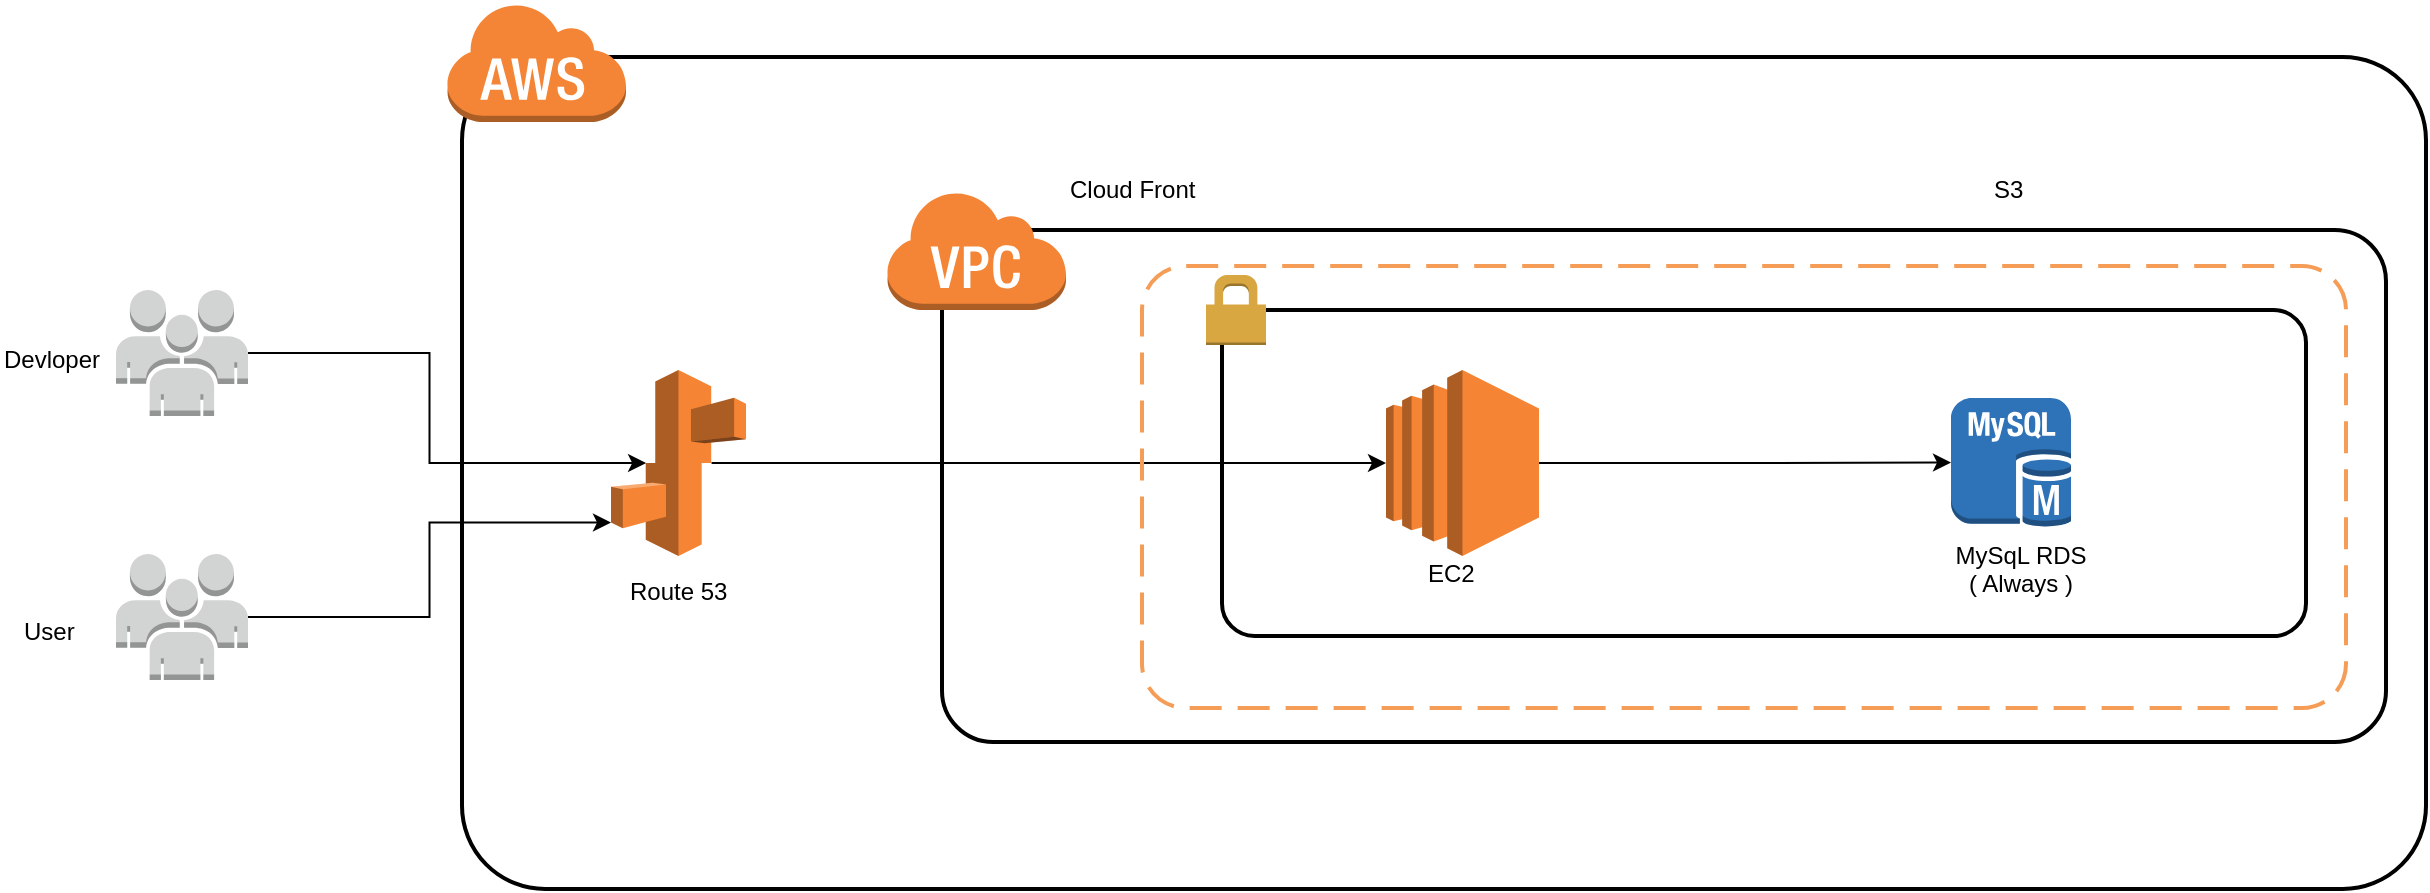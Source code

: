 <mxfile version="14.6.5" type="github">
  <diagram id="UxBxNhYOHXJTw2tBtEdH" name="Page-1">
    <mxGraphModel dx="1298" dy="841" grid="1" gridSize="10" guides="1" tooltips="1" connect="1" arrows="1" fold="1" page="1" pageScale="1" pageWidth="1300" pageHeight="850" math="0" shadow="0">
      <root>
        <mxCell id="0" />
        <mxCell id="1" parent="0" />
        <mxCell id="2" value="" style="rounded=1;arcSize=10;dashed=0;fillColor=none;gradientColor=none;strokeWidth=2;" parent="1" vertex="1">
          <mxGeometry x="241" y="127.5" width="982" height="416" as="geometry" />
        </mxCell>
        <mxCell id="3" value="" style="dashed=0;html=1;shape=mxgraph.aws3.cloud;fillColor=#F58536;gradientColor=none;dashed=0;" parent="1" vertex="1">
          <mxGeometry x="233" y="100" width="90" height="60" as="geometry" />
        </mxCell>
        <mxCell id="4" value="" style="rounded=1;arcSize=10;dashed=0;fillColor=none;gradientColor=none;strokeWidth=2;" parent="1" vertex="1">
          <mxGeometry x="481" y="214" width="722" height="256" as="geometry" />
        </mxCell>
        <mxCell id="5" value="" style="dashed=0;html=1;shape=mxgraph.aws3.virtual_private_cloud;fillColor=#F58536;gradientColor=none;dashed=0;" parent="1" vertex="1">
          <mxGeometry x="453" y="194" width="90" height="60" as="geometry" />
        </mxCell>
        <mxCell id="7" value="" style="outlineConnect=0;dashed=0;verticalLabelPosition=bottom;verticalAlign=top;align=center;html=1;shape=mxgraph.aws3.elastic_beanstalk;fillColor=#F58534;gradientColor=none;" parent="1" vertex="1">
          <mxGeometry x="315.5" y="284" width="67.5" height="93" as="geometry" />
        </mxCell>
        <mxCell id="8" style="edgeStyle=orthogonalEdgeStyle;rounded=0;orthogonalLoop=1;jettySize=auto;html=1;exitX=0.745;exitY=0.5;exitDx=0;exitDy=0;exitPerimeter=0;" parent="1" source="7" target="17" edge="1">
          <mxGeometry relative="1" as="geometry">
            <mxPoint x="566.857" y="330.143" as="sourcePoint" />
          </mxGeometry>
        </mxCell>
        <mxCell id="10" value="" style="rounded=1;arcSize=10;dashed=1;strokeColor=#F59D56;fillColor=none;gradientColor=none;dashPattern=8 4;strokeWidth=2;" parent="1" vertex="1">
          <mxGeometry x="581" y="232" width="602" height="221" as="geometry" />
        </mxCell>
        <mxCell id="11" value="" style="rounded=1;arcSize=10;dashed=0;fillColor=none;gradientColor=none;strokeWidth=2;" parent="1" vertex="1">
          <mxGeometry x="621" y="254" width="542" height="163" as="geometry" />
        </mxCell>
        <mxCell id="12" value="" style="dashed=0;html=1;shape=mxgraph.aws3.permissions;fillColor=#D9A741;gradientColor=none;dashed=0;" parent="1" vertex="1">
          <mxGeometry x="613" y="236.5" width="30" height="35" as="geometry" />
        </mxCell>
        <mxCell id="16" style="edgeStyle=orthogonalEdgeStyle;rounded=0;orthogonalLoop=1;jettySize=auto;html=1;entryX=0;entryY=0.5;entryDx=0;entryDy=0;entryPerimeter=0;" parent="1" source="17" target="18" edge="1">
          <mxGeometry relative="1" as="geometry" />
        </mxCell>
        <mxCell id="17" value="" style="outlineConnect=0;dashed=0;verticalLabelPosition=bottom;verticalAlign=top;align=center;html=1;shape=mxgraph.aws3.ec2;fillColor=#F58534;gradientColor=none;" parent="1" vertex="1">
          <mxGeometry x="703" y="284" width="76.5" height="93" as="geometry" />
        </mxCell>
        <mxCell id="18" value="" style="outlineConnect=0;dashed=0;verticalLabelPosition=bottom;verticalAlign=top;align=center;html=1;shape=mxgraph.aws3.mysql_db_instance;fillColor=#2E73B8;gradientColor=none;" parent="1" vertex="1">
          <mxGeometry x="985.5" y="298" width="60" height="64.5" as="geometry" />
        </mxCell>
        <mxCell id="19" style="edgeStyle=orthogonalEdgeStyle;rounded=0;orthogonalLoop=1;jettySize=auto;html=1;exitX=1;exitY=0.5;exitDx=0;exitDy=0;exitPerimeter=0;entryX=0.26;entryY=0.5;entryDx=0;entryDy=0;entryPerimeter=0;" parent="1" source="20" target="7" edge="1">
          <mxGeometry relative="1" as="geometry" />
        </mxCell>
        <mxCell id="20" value="" style="outlineConnect=0;dashed=0;verticalLabelPosition=bottom;verticalAlign=top;align=center;html=1;shape=mxgraph.aws3.users;fillColor=#D2D3D3;gradientColor=none;" parent="1" vertex="1">
          <mxGeometry x="68" y="244" width="66" height="63" as="geometry" />
        </mxCell>
        <mxCell id="21" style="edgeStyle=orthogonalEdgeStyle;rounded=0;orthogonalLoop=1;jettySize=auto;html=1;exitX=1;exitY=0.5;exitDx=0;exitDy=0;exitPerimeter=0;entryX=0;entryY=0.82;entryDx=0;entryDy=0;entryPerimeter=0;" parent="1" source="22" target="7" edge="1">
          <mxGeometry relative="1" as="geometry" />
        </mxCell>
        <mxCell id="22" value="" style="outlineConnect=0;dashed=0;verticalLabelPosition=bottom;verticalAlign=top;align=center;html=1;shape=mxgraph.aws3.users;fillColor=#D2D3D3;gradientColor=none;" parent="1" vertex="1">
          <mxGeometry x="68" y="376" width="66" height="63" as="geometry" />
        </mxCell>
        <mxCell id="23" value="Devloper" style="text;html=1;resizable=0;points=[];autosize=1;align=left;verticalAlign=top;spacingTop=-4;" parent="1" vertex="1">
          <mxGeometry x="10" y="269" width="60" height="20" as="geometry" />
        </mxCell>
        <mxCell id="24" value="User" style="text;html=1;resizable=0;points=[];autosize=1;align=left;verticalAlign=top;spacingTop=-4;" parent="1" vertex="1">
          <mxGeometry x="20" y="404.5" width="40" height="20" as="geometry" />
        </mxCell>
        <mxCell id="25" value="Route 53&lt;br&gt;" style="text;html=1;resizable=0;points=[];autosize=1;align=left;verticalAlign=top;spacingTop=-4;" parent="1" vertex="1">
          <mxGeometry x="323" y="384.5" width="60" height="20" as="geometry" />
        </mxCell>
        <mxCell id="26" value="Cloud Front" style="text;html=1;resizable=0;points=[];autosize=1;align=left;verticalAlign=top;spacingTop=-4;" parent="1" vertex="1">
          <mxGeometry x="543" y="184" width="80" height="20" as="geometry" />
        </mxCell>
        <mxCell id="27" value="S3" style="text;html=1;resizable=0;points=[];autosize=1;align=left;verticalAlign=top;spacingTop=-4;" parent="1" vertex="1">
          <mxGeometry x="1005" y="184" width="30" height="20" as="geometry" />
        </mxCell>
        <mxCell id="28" value="EC2" style="text;html=1;resizable=0;points=[];autosize=1;align=left;verticalAlign=top;spacingTop=-4;" parent="1" vertex="1">
          <mxGeometry x="721.5" y="376" width="40" height="20" as="geometry" />
        </mxCell>
        <mxCell id="29" value="MySqL RDS&lt;br&gt;( Always )" style="text;html=1;resizable=0;points=[];autosize=1;align=center;verticalAlign=top;spacingTop=-4;" parent="1" vertex="1">
          <mxGeometry x="979.5" y="367" width="80" height="30" as="geometry" />
        </mxCell>
      </root>
    </mxGraphModel>
  </diagram>
</mxfile>
